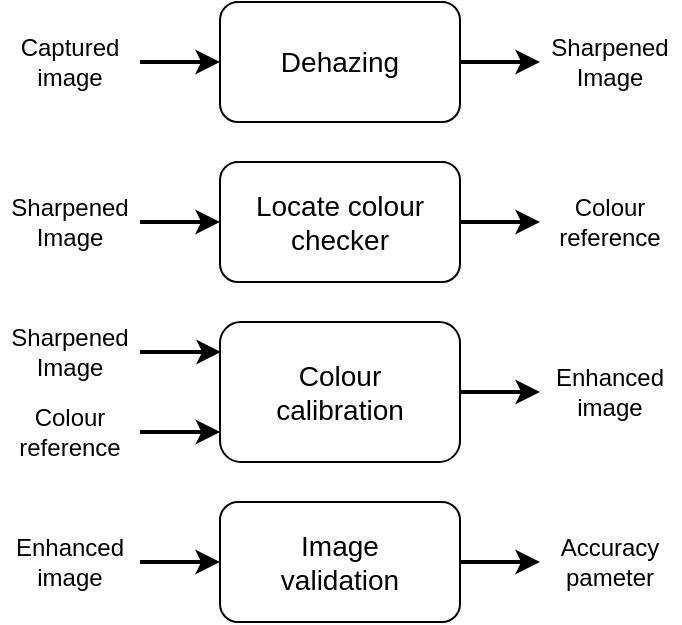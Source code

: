 <mxfile version="24.8.4" pages="3">
  <diagram name="Page-1" id="IobsoV1vJLjerMy_9B1s">
    <mxGraphModel dx="1461" dy="725" grid="1" gridSize="10" guides="1" tooltips="1" connect="1" arrows="1" fold="1" page="1" pageScale="1" pageWidth="850" pageHeight="1100" background="#FFFFFF" math="0" shadow="0">
      <root>
        <mxCell id="0" />
        <mxCell id="1" parent="0" />
        <mxCell id="QXwQxBVrAvd-_dKG0uEY-6" value="" style="rounded=1;whiteSpace=wrap;html=1;fillColor=#FFFFFF;strokeColor=#000000;fillStyle=auto;" parent="1" vertex="1">
          <mxGeometry x="140" y="60" width="120" height="60" as="geometry" />
        </mxCell>
        <mxCell id="NSbk75Btp8Qz1frN2HEx-5" value="" style="edgeStyle=orthogonalEdgeStyle;rounded=1;orthogonalLoop=1;jettySize=auto;html=1;fontFamily=Helvetica;fontSize=12;fontColor=default;spacing=2;textShadow=0;strokeWidth=2;targetPerimeterSpacing=0;jumpStyle=none;" parent="1" source="QXwQxBVrAvd-_dKG0uEY-10" target="QXwQxBVrAvd-_dKG0uEY-12" edge="1">
          <mxGeometry relative="1" as="geometry" />
        </mxCell>
        <mxCell id="QXwQxBVrAvd-_dKG0uEY-10" value="&lt;div&gt;Captured&lt;/div&gt;image" style="text;align=center;verticalAlign=middle;rounded=1;strokeWidth=1;fontColor=default;labelBackgroundColor=default;whiteSpace=wrap;html=1;" parent="1" vertex="1">
          <mxGeometry x="30" y="77.5" width="70" height="25" as="geometry" />
        </mxCell>
        <mxCell id="QXwQxBVrAvd-_dKG0uEY-11" value="&lt;font&gt;Sharpened Image&lt;/font&gt;" style="text;html=1;align=center;verticalAlign=middle;whiteSpace=wrap;rounded=1;fontColor=default;" parent="1" vertex="1">
          <mxGeometry x="300" y="75" width="70" height="30" as="geometry" />
        </mxCell>
        <mxCell id="QXwQxBVrAvd-_dKG0uEY-12" value="&lt;font style=&quot;font-size: 14px;&quot;&gt;Dehazing&lt;/font&gt;" style="text;html=1;align=center;verticalAlign=middle;whiteSpace=wrap;rounded=1;fontColor=default;" parent="1" vertex="1">
          <mxGeometry x="140" y="60" width="120" height="60" as="geometry" />
        </mxCell>
        <mxCell id="QXwQxBVrAvd-_dKG0uEY-13" value="" style="rounded=1;whiteSpace=wrap;html=1;fillColor=default;strokeColor=default;" parent="1" vertex="1">
          <mxGeometry x="140" y="140" width="120" height="60" as="geometry" />
        </mxCell>
        <mxCell id="NSbk75Btp8Qz1frN2HEx-13" value="" style="edgeStyle=orthogonalEdgeStyle;rounded=1;orthogonalLoop=1;jettySize=auto;html=1;fontFamily=Helvetica;fontSize=12;fontColor=default;strokeWidth=2;" parent="1" source="QXwQxBVrAvd-_dKG0uEY-18" target="QXwQxBVrAvd-_dKG0uEY-17" edge="1">
          <mxGeometry relative="1" as="geometry" />
        </mxCell>
        <mxCell id="QXwQxBVrAvd-_dKG0uEY-17" value="&lt;font&gt;Colour reference&lt;/font&gt;" style="text;html=1;align=center;verticalAlign=middle;whiteSpace=wrap;rounded=1;fontColor=default;" parent="1" vertex="1">
          <mxGeometry x="300" y="155" width="70" height="30" as="geometry" />
        </mxCell>
        <mxCell id="QXwQxBVrAvd-_dKG0uEY-18" value="&lt;font style=&quot;font-size: 14px;&quot;&gt;Locate colour checker&lt;/font&gt;" style="text;html=1;align=center;verticalAlign=middle;whiteSpace=wrap;rounded=1;fontColor=default;" parent="1" vertex="1">
          <mxGeometry x="140" y="140" width="120" height="60" as="geometry" />
        </mxCell>
        <mxCell id="NSbk75Btp8Qz1frN2HEx-10" value="" style="edgeStyle=orthogonalEdgeStyle;rounded=1;orthogonalLoop=1;jettySize=auto;html=1;fontFamily=Helvetica;fontSize=12;fontColor=default;spacing=2;textShadow=0;strokeWidth=2;" parent="1" source="QXwQxBVrAvd-_dKG0uEY-19" target="QXwQxBVrAvd-_dKG0uEY-18" edge="1">
          <mxGeometry relative="1" as="geometry" />
        </mxCell>
        <mxCell id="QXwQxBVrAvd-_dKG0uEY-19" value="&lt;font&gt;Sharpened Image&lt;/font&gt;" style="text;html=1;align=center;verticalAlign=middle;whiteSpace=wrap;rounded=1;fontColor=#000000;" parent="1" vertex="1">
          <mxGeometry x="30" y="155" width="70" height="30" as="geometry" />
        </mxCell>
        <mxCell id="QXwQxBVrAvd-_dKG0uEY-20" value="" style="rounded=1;whiteSpace=wrap;html=1;fillColor=default;strokeColor=default;fontColor=default;" parent="1" vertex="1">
          <mxGeometry x="140" y="220" width="120" height="70" as="geometry" />
        </mxCell>
        <mxCell id="NSbk75Btp8Qz1frN2HEx-14" value="" style="edgeStyle=orthogonalEdgeStyle;rounded=1;orthogonalLoop=1;jettySize=auto;html=1;fontFamily=Helvetica;fontSize=12;fontColor=default;strokeWidth=2;" parent="1" source="QXwQxBVrAvd-_dKG0uEY-24" target="QXwQxBVrAvd-_dKG0uEY-23" edge="1">
          <mxGeometry relative="1" as="geometry" />
        </mxCell>
        <mxCell id="QXwQxBVrAvd-_dKG0uEY-23" value="&lt;font&gt;Enhanced&lt;/font&gt;&lt;div&gt;&lt;font&gt;image&lt;/font&gt;&lt;/div&gt;" style="text;html=1;align=center;verticalAlign=middle;whiteSpace=wrap;rounded=1;fontColor=default;" parent="1" vertex="1">
          <mxGeometry x="300" y="240" width="70" height="30" as="geometry" />
        </mxCell>
        <mxCell id="QXwQxBVrAvd-_dKG0uEY-24" value="&lt;font&gt;&lt;span style=&quot;font-size: 14px;&quot;&gt;Colour&lt;/span&gt;&lt;/font&gt;&lt;div&gt;&lt;font&gt;&lt;span style=&quot;font-size: 14px;&quot;&gt;calibration&lt;/span&gt;&lt;/font&gt;&lt;/div&gt;" style="text;html=1;align=center;verticalAlign=middle;whiteSpace=wrap;rounded=1;fontColor=default;" parent="1" vertex="1">
          <mxGeometry x="140" y="220" width="120" height="70" as="geometry" />
        </mxCell>
        <mxCell id="NSbk75Btp8Qz1frN2HEx-8" value="" style="edgeStyle=orthogonalEdgeStyle;rounded=1;orthogonalLoop=1;jettySize=auto;html=1;fontFamily=Helvetica;fontSize=12;fontColor=default;entryX=0.004;entryY=0.214;entryDx=0;entryDy=0;entryPerimeter=0;spacing=2;textShadow=0;strokeWidth=2;" parent="1" source="QXwQxBVrAvd-_dKG0uEY-25" target="QXwQxBVrAvd-_dKG0uEY-24" edge="1">
          <mxGeometry relative="1" as="geometry" />
        </mxCell>
        <mxCell id="QXwQxBVrAvd-_dKG0uEY-25" value="&lt;font&gt;Sharpened Image&lt;/font&gt;" style="text;html=1;align=center;verticalAlign=middle;whiteSpace=wrap;rounded=1;fontColor=default;" parent="1" vertex="1">
          <mxGeometry x="30" y="220" width="70" height="30" as="geometry" />
        </mxCell>
        <mxCell id="NSbk75Btp8Qz1frN2HEx-7" value="" style="edgeStyle=orthogonalEdgeStyle;rounded=1;orthogonalLoop=1;jettySize=auto;html=1;fontFamily=Helvetica;fontSize=12;fontColor=default;entryX=0.001;entryY=0.786;entryDx=0;entryDy=0;entryPerimeter=0;spacing=2;textShadow=0;strokeWidth=2;" parent="1" source="QXwQxBVrAvd-_dKG0uEY-27" target="QXwQxBVrAvd-_dKG0uEY-24" edge="1">
          <mxGeometry relative="1" as="geometry">
            <mxPoint x="130" y="300" as="targetPoint" />
            <Array as="points" />
          </mxGeometry>
        </mxCell>
        <mxCell id="QXwQxBVrAvd-_dKG0uEY-27" value="&lt;span style=&quot;&quot;&gt;Colour reference&lt;/span&gt;" style="text;html=1;align=center;verticalAlign=middle;whiteSpace=wrap;rounded=1;fontColor=default;" parent="1" vertex="1">
          <mxGeometry x="30" y="260" width="70" height="30" as="geometry" />
        </mxCell>
        <mxCell id="QXwQxBVrAvd-_dKG0uEY-31" value="" style="rounded=1;whiteSpace=wrap;html=1;fillColor=default;strokeColor=default;" parent="1" vertex="1">
          <mxGeometry x="140" y="310" width="120" height="60" as="geometry" />
        </mxCell>
        <mxCell id="NSbk75Btp8Qz1frN2HEx-15" value="" style="edgeStyle=orthogonalEdgeStyle;rounded=1;orthogonalLoop=1;jettySize=auto;html=1;fontFamily=Helvetica;fontSize=12;fontColor=default;strokeWidth=2;entryX=0;entryY=0.5;entryDx=0;entryDy=0;exitX=0.5;exitY=0;exitDx=0;exitDy=0;" parent="1" source="QXwQxBVrAvd-_dKG0uEY-35" target="QXwQxBVrAvd-_dKG0uEY-34" edge="1">
          <mxGeometry relative="1" as="geometry">
            <mxPoint x="280" y="330" as="sourcePoint" />
            <Array as="points" />
          </mxGeometry>
        </mxCell>
        <mxCell id="QXwQxBVrAvd-_dKG0uEY-34" value="Accuracy&lt;div&gt;pameter&lt;/div&gt;" style="text;html=1;align=center;verticalAlign=middle;whiteSpace=wrap;rounded=1;fontColor=default;" parent="1" vertex="1">
          <mxGeometry x="300" y="325" width="70" height="30" as="geometry" />
        </mxCell>
        <mxCell id="QXwQxBVrAvd-_dKG0uEY-35" value="&lt;font style=&quot;font-size: 14px;&quot;&gt;Image&lt;/font&gt;&lt;div&gt;&lt;font style=&quot;font-size: 14px;&quot;&gt;validation&lt;/font&gt;&lt;/div&gt;" style="text;html=1;align=center;verticalAlign=middle;whiteSpace=wrap;rounded=1;direction=south;fontColor=default;" parent="1" vertex="1">
          <mxGeometry x="140" y="310" width="120" height="60" as="geometry" />
        </mxCell>
        <mxCell id="NSbk75Btp8Qz1frN2HEx-6" value="" style="edgeStyle=orthogonalEdgeStyle;rounded=1;orthogonalLoop=1;jettySize=auto;html=1;fontFamily=Helvetica;fontSize=12;fontColor=default;spacing=2;textShadow=0;strokeWidth=2;entryX=0.5;entryY=1;entryDx=0;entryDy=0;" parent="1" source="QXwQxBVrAvd-_dKG0uEY-36" target="QXwQxBVrAvd-_dKG0uEY-35" edge="1">
          <mxGeometry relative="1" as="geometry">
            <mxPoint x="120" y="320" as="targetPoint" />
          </mxGeometry>
        </mxCell>
        <mxCell id="NSbk75Btp8Qz1frN2HEx-12" value="" style="edgeStyle=orthogonalEdgeStyle;rounded=1;orthogonalLoop=1;jettySize=auto;html=1;fontFamily=Helvetica;fontSize=12;fontColor=default;strokeWidth=2;" parent="1" source="QXwQxBVrAvd-_dKG0uEY-12" target="QXwQxBVrAvd-_dKG0uEY-11" edge="1">
          <mxGeometry relative="1" as="geometry" />
        </mxCell>
        <mxCell id="QXwQxBVrAvd-_dKG0uEY-36" value="&lt;font&gt;Enhanced&lt;/font&gt;&lt;div&gt;&lt;font&gt;image&lt;/font&gt;&lt;/div&gt;" style="text;html=1;align=center;verticalAlign=middle;whiteSpace=wrap;rounded=1;fontColor=default;" parent="1" vertex="1">
          <mxGeometry x="30" y="325" width="70" height="30" as="geometry" />
        </mxCell>
      </root>
    </mxGraphModel>
  </diagram>
  <diagram id="fDfxLC1SGNE2sOJeaQMV" name="Page-2">
    <mxGraphModel dx="842" dy="500" grid="1" gridSize="10" guides="1" tooltips="1" connect="1" arrows="1" fold="1" page="1" pageScale="1" pageWidth="850" pageHeight="1100" background="#ffffff" math="0" shadow="0">
      <root>
        <mxCell id="0" />
        <mxCell id="1" parent="0" />
        <mxCell id="SXDZkuJHsTkl63pZokzQ-1" value="&lt;span style=&quot;background-color: rgb(255, 255, 255);&quot;&gt;Dehazing&lt;/span&gt;" style="swimlane;fontStyle=0;childLayout=stackLayout;horizontal=1;startSize=26;fillColor=none;horizontalStack=0;resizeParent=1;resizeParentMax=0;resizeLast=0;collapsible=1;marginBottom=0;whiteSpace=wrap;html=1;rounded=0;align=center;verticalAlign=middle;fontFamily=Helvetica;fontSize=12;fontColor=default;" vertex="1" parent="1">
          <mxGeometry x="320" y="136" width="170" height="104" as="geometry" />
        </mxCell>
        <mxCell id="SXDZkuJHsTkl63pZokzQ-2" value="+ field: type" style="text;strokeColor=none;fillColor=none;align=left;verticalAlign=top;spacingLeft=4;spacingRight=4;overflow=hidden;rotatable=0;points=[[0,0.5],[1,0.5]];portConstraint=eastwest;whiteSpace=wrap;html=1;fontFamily=Helvetica;fontSize=12;fontColor=default;" vertex="1" parent="SXDZkuJHsTkl63pZokzQ-1">
          <mxGeometry y="26" width="170" height="26" as="geometry" />
        </mxCell>
        <mxCell id="SXDZkuJHsTkl63pZokzQ-3" value="+ field: type" style="text;strokeColor=none;fillColor=none;align=left;verticalAlign=top;spacingLeft=4;spacingRight=4;overflow=hidden;rotatable=0;points=[[0,0.5],[1,0.5]];portConstraint=eastwest;whiteSpace=wrap;html=1;fontFamily=Helvetica;fontSize=12;fontColor=default;" vertex="1" parent="SXDZkuJHsTkl63pZokzQ-1">
          <mxGeometry y="52" width="170" height="26" as="geometry" />
        </mxCell>
        <mxCell id="SXDZkuJHsTkl63pZokzQ-4" value="+ field: type" style="text;strokeColor=none;fillColor=none;align=left;verticalAlign=top;spacingLeft=4;spacingRight=4;overflow=hidden;rotatable=0;points=[[0,0.5],[1,0.5]];portConstraint=eastwest;whiteSpace=wrap;html=1;fontFamily=Helvetica;fontSize=12;fontColor=default;" vertex="1" parent="SXDZkuJHsTkl63pZokzQ-1">
          <mxGeometry y="78" width="170" height="26" as="geometry" />
        </mxCell>
        <mxCell id="RanygT8lk50nQO3kCyZe-9" value="&lt;span style=&quot;font-size: 14px;&quot;&gt;Locate colour&amp;nbsp;&lt;/span&gt;&lt;span style=&quot;font-size: 14px; background-color: initial;&quot;&gt;checker&lt;/span&gt;" style="swimlane;fontStyle=0;childLayout=stackLayout;horizontal=1;startSize=26;fillColor=none;horizontalStack=0;resizeParent=1;resizeParentMax=0;resizeLast=0;collapsible=1;marginBottom=0;whiteSpace=wrap;html=1;rounded=0;align=center;verticalAlign=middle;fontFamily=Helvetica;fontSize=12;fontColor=default;swimlaneFillColor=none;glass=0;swimlaneLine=1;shadow=0;" vertex="1" parent="1">
          <mxGeometry x="120" y="136" width="170" height="104" as="geometry">
            <mxRectangle x="340" y="120" width="120" height="40" as="alternateBounds" />
          </mxGeometry>
        </mxCell>
        <mxCell id="RanygT8lk50nQO3kCyZe-10" value="+ field: type" style="text;strokeColor=none;fillColor=none;align=left;verticalAlign=top;spacingLeft=4;spacingRight=4;overflow=hidden;rotatable=0;points=[[0,0.5],[1,0.5]];portConstraint=eastwest;whiteSpace=wrap;html=1;fontFamily=Helvetica;fontSize=12;fontColor=default;" vertex="1" parent="RanygT8lk50nQO3kCyZe-9">
          <mxGeometry y="26" width="170" height="26" as="geometry" />
        </mxCell>
        <mxCell id="RanygT8lk50nQO3kCyZe-11" value="+ field: type" style="text;strokeColor=none;fillColor=none;align=left;verticalAlign=top;spacingLeft=4;spacingRight=4;overflow=hidden;rotatable=0;points=[[0,0.5],[1,0.5]];portConstraint=eastwest;whiteSpace=wrap;html=1;fontFamily=Helvetica;fontSize=12;fontColor=default;" vertex="1" parent="RanygT8lk50nQO3kCyZe-9">
          <mxGeometry y="52" width="170" height="26" as="geometry" />
        </mxCell>
        <mxCell id="RanygT8lk50nQO3kCyZe-21" value="+ field: type" style="text;strokeColor=none;fillColor=none;align=left;verticalAlign=top;spacingLeft=4;spacingRight=4;overflow=hidden;rotatable=0;points=[[0,0.5],[1,0.5]];portConstraint=eastwest;whiteSpace=wrap;html=1;fontFamily=Helvetica;fontSize=12;fontColor=default;" vertex="1" parent="RanygT8lk50nQO3kCyZe-9">
          <mxGeometry y="78" width="170" height="26" as="geometry" />
        </mxCell>
        <mxCell id="RanygT8lk50nQO3kCyZe-13" value="&lt;span style=&quot;font-size: 14px;&quot;&gt;Colour&amp;nbsp;&lt;/span&gt;&lt;span style=&quot;font-size: 14px; background-color: initial;&quot;&gt;calibration&lt;/span&gt;" style="swimlane;fontStyle=0;childLayout=stackLayout;horizontal=1;startSize=26;fillColor=none;horizontalStack=0;resizeParent=1;resizeParentMax=0;resizeLast=0;collapsible=1;marginBottom=0;whiteSpace=wrap;html=1;rounded=0;align=center;verticalAlign=middle;fontFamily=Helvetica;fontSize=12;fontColor=default;" vertex="1" parent="1">
          <mxGeometry x="120" y="260" width="170" height="104" as="geometry" />
        </mxCell>
        <mxCell id="RanygT8lk50nQO3kCyZe-14" value="+ field: type" style="text;strokeColor=none;fillColor=none;align=left;verticalAlign=top;spacingLeft=4;spacingRight=4;overflow=hidden;rotatable=0;points=[[0,0.5],[1,0.5]];portConstraint=eastwest;whiteSpace=wrap;html=1;fontFamily=Helvetica;fontSize=12;fontColor=default;" vertex="1" parent="RanygT8lk50nQO3kCyZe-13">
          <mxGeometry y="26" width="170" height="26" as="geometry" />
        </mxCell>
        <mxCell id="RanygT8lk50nQO3kCyZe-15" value="+ field: type" style="text;strokeColor=none;fillColor=none;align=left;verticalAlign=top;spacingLeft=4;spacingRight=4;overflow=hidden;rotatable=0;points=[[0,0.5],[1,0.5]];portConstraint=eastwest;whiteSpace=wrap;html=1;fontFamily=Helvetica;fontSize=12;fontColor=default;" vertex="1" parent="RanygT8lk50nQO3kCyZe-13">
          <mxGeometry y="52" width="170" height="26" as="geometry" />
        </mxCell>
        <mxCell id="RanygT8lk50nQO3kCyZe-16" value="+ field: type" style="text;strokeColor=none;fillColor=none;align=left;verticalAlign=top;spacingLeft=4;spacingRight=4;overflow=hidden;rotatable=0;points=[[0,0.5],[1,0.5]];portConstraint=eastwest;whiteSpace=wrap;html=1;fontFamily=Helvetica;fontSize=12;fontColor=default;" vertex="1" parent="RanygT8lk50nQO3kCyZe-13">
          <mxGeometry y="78" width="170" height="26" as="geometry" />
        </mxCell>
        <mxCell id="RanygT8lk50nQO3kCyZe-17" value="&lt;font style=&quot;font-size: 14px;&quot;&gt;Image&amp;nbsp;&lt;/font&gt;&lt;span style=&quot;font-size: 14px; background-color: initial;&quot;&gt;validation&lt;/span&gt;" style="swimlane;fontStyle=0;childLayout=stackLayout;horizontal=1;startSize=26;fillColor=none;horizontalStack=0;resizeParent=1;resizeParentMax=0;resizeLast=0;collapsible=1;marginBottom=0;whiteSpace=wrap;html=1;rounded=0;align=center;verticalAlign=middle;fontFamily=Helvetica;fontSize=12;fontColor=default;" vertex="1" parent="1">
          <mxGeometry x="320" y="260" width="170" height="104" as="geometry" />
        </mxCell>
        <mxCell id="RanygT8lk50nQO3kCyZe-18" value="+ field: type" style="text;strokeColor=none;fillColor=none;align=left;verticalAlign=top;spacingLeft=4;spacingRight=4;overflow=hidden;rotatable=0;points=[[0,0.5],[1,0.5]];portConstraint=eastwest;whiteSpace=wrap;html=1;fontFamily=Helvetica;fontSize=12;fontColor=default;" vertex="1" parent="RanygT8lk50nQO3kCyZe-17">
          <mxGeometry y="26" width="170" height="26" as="geometry" />
        </mxCell>
        <mxCell id="RanygT8lk50nQO3kCyZe-19" value="+ field: type" style="text;strokeColor=none;fillColor=none;align=left;verticalAlign=top;spacingLeft=4;spacingRight=4;overflow=hidden;rotatable=0;points=[[0,0.5],[1,0.5]];portConstraint=eastwest;whiteSpace=wrap;html=1;fontFamily=Helvetica;fontSize=12;fontColor=default;" vertex="1" parent="RanygT8lk50nQO3kCyZe-17">
          <mxGeometry y="52" width="170" height="26" as="geometry" />
        </mxCell>
        <mxCell id="RanygT8lk50nQO3kCyZe-20" value="+ field: type" style="text;strokeColor=none;fillColor=none;align=left;verticalAlign=top;spacingLeft=4;spacingRight=4;overflow=hidden;rotatable=0;points=[[0,0.5],[1,0.5]];portConstraint=eastwest;whiteSpace=wrap;html=1;fontFamily=Helvetica;fontSize=12;fontColor=default;" vertex="1" parent="RanygT8lk50nQO3kCyZe-17">
          <mxGeometry y="78" width="170" height="26" as="geometry" />
        </mxCell>
      </root>
    </mxGraphModel>
  </diagram>
  <diagram id="0WV-e1CkucXSKFazAjO2" name="Page-3">
    <mxGraphModel dx="605" dy="724" grid="1" gridSize="10" guides="1" tooltips="1" connect="1" arrows="1" fold="1" page="1" pageScale="1" pageWidth="850" pageHeight="1100" math="0" shadow="0">
      <root>
        <mxCell id="0" />
        <mxCell id="1" parent="0" />
        <mxCell id="AqDWA0jNtJOZt3h9N-a1-28" value="Chop of colour board" style="text;html=1;align=center;verticalAlign=middle;whiteSpace=wrap;rounded=0;" parent="1" vertex="1">
          <mxGeometry x="260" y="120" width="70" height="30" as="geometry" />
        </mxCell>
        <mxCell id="8JnmPzc3ZblM6caSnYar-1" value="" style="rounded=1;whiteSpace=wrap;html=1;" vertex="1" parent="1">
          <mxGeometry x="80" y="40" width="180" height="110" as="geometry" />
        </mxCell>
        <mxCell id="8JnmPzc3ZblM6caSnYar-24" value="&lt;div style=&quot;text-align: left;&quot;&gt;&lt;span style=&quot;&quot;&gt;- Chop around prior location&lt;/span&gt;&lt;span style=&quot;&quot;&gt;&lt;/span&gt;&lt;/div&gt;&lt;span style=&quot;&quot;&gt;&lt;div style=&quot;text-align: left;&quot;&gt;&lt;span style=&quot;background-color: initial;&quot;&gt;- Collect features from image&lt;/span&gt;&lt;/div&gt;&lt;/span&gt;&lt;div style=&quot;text-align: left;&quot;&gt;&lt;span style=&quot;&quot;&gt;- Compare template with best features&lt;/span&gt;&lt;span style=&quot;&quot;&gt;&lt;/span&gt;&lt;/div&gt;&lt;div style=&quot;text-align: left;&quot;&gt;&lt;span style=&quot;&quot;&gt;- Extract location of colour board&lt;/span&gt;&lt;span style=&quot;text-align: left;&quot;&gt;&lt;/span&gt;&lt;/div&gt;" style="text;html=1;align=center;verticalAlign=middle;whiteSpace=wrap;rounded=0;" vertex="1" parent="1">
          <mxGeometry x="90" y="60" width="170" height="70" as="geometry" />
        </mxCell>
        <mxCell id="8JnmPzc3ZblM6caSnYar-25" value="Dehazed 12 bit rgb&lt;div&gt;image&lt;/div&gt;" style="text;html=1;align=left;verticalAlign=middle;whiteSpace=wrap;rounded=0;" vertex="1" parent="1">
          <mxGeometry x="20" y="50" width="60" height="30" as="geometry" />
        </mxCell>
        <mxCell id="8JnmPzc3ZblM6caSnYar-26" value="" style="endArrow=classic;html=1;rounded=0;entryX=0;entryY=0.5;entryDx=0;entryDy=0;" edge="1" parent="1" target="8JnmPzc3ZblM6caSnYar-1">
          <mxGeometry width="50" height="50" relative="1" as="geometry">
            <mxPoint x="10" y="95" as="sourcePoint" />
            <mxPoint x="90" as="targetPoint" />
          </mxGeometry>
        </mxCell>
        <mxCell id="8JnmPzc3ZblM6caSnYar-27" value="" style="endArrow=classic;html=1;rounded=0;exitX=1;exitY=0.75;exitDx=0;exitDy=0;" edge="1" parent="1" source="8JnmPzc3ZblM6caSnYar-24">
          <mxGeometry width="50" height="50" relative="1" as="geometry">
            <mxPoint x="280" y="150" as="sourcePoint" />
            <mxPoint x="330" y="113" as="targetPoint" />
          </mxGeometry>
        </mxCell>
        <mxCell id="8JnmPzc3ZblM6caSnYar-28" value="" style="endArrow=classic;html=1;rounded=0;exitX=1;exitY=0.25;exitDx=0;exitDy=0;" edge="1" parent="1" source="8JnmPzc3ZblM6caSnYar-24">
          <mxGeometry width="50" height="50" relative="1" as="geometry">
            <mxPoint x="230" y="50" as="sourcePoint" />
            <mxPoint x="330" y="78" as="targetPoint" />
          </mxGeometry>
        </mxCell>
        <mxCell id="8JnmPzc3ZblM6caSnYar-29" value="colour board location" style="text;html=1;align=center;verticalAlign=middle;whiteSpace=wrap;rounded=0;" vertex="1" parent="1">
          <mxGeometry x="260" y="40" width="70" height="30" as="geometry" />
        </mxCell>
      </root>
    </mxGraphModel>
  </diagram>
</mxfile>
